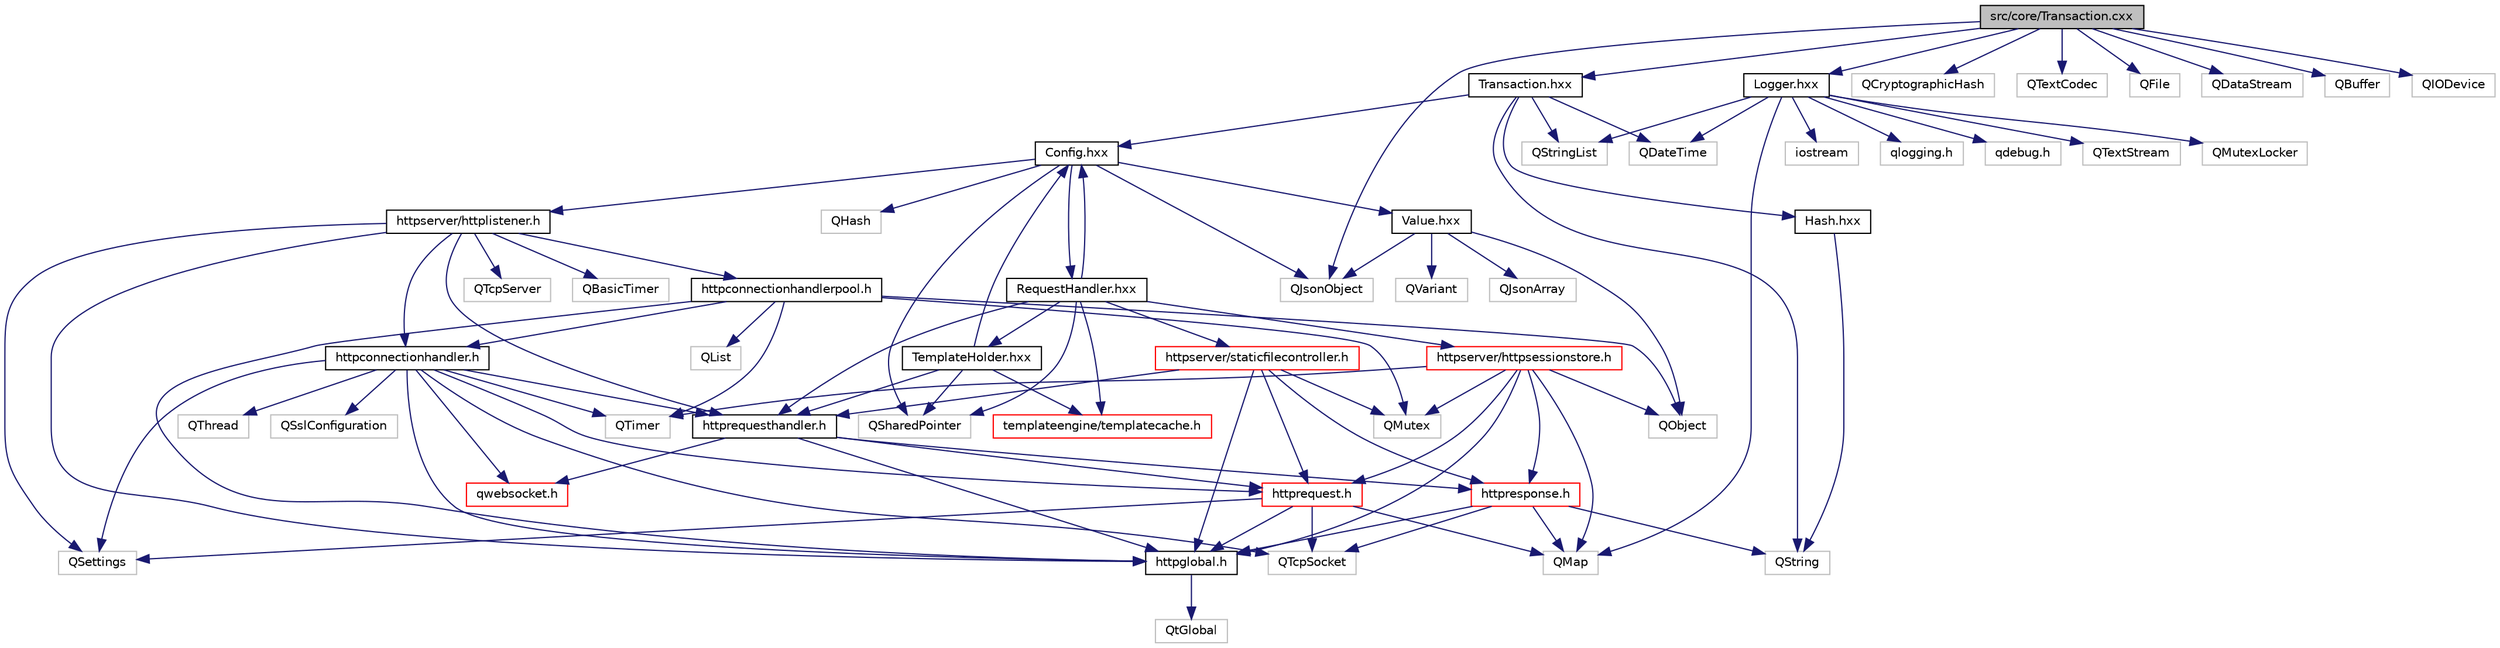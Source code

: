 digraph "src/core/Transaction.cxx"
{
  edge [fontname="Helvetica",fontsize="10",labelfontname="Helvetica",labelfontsize="10"];
  node [fontname="Helvetica",fontsize="10",shape=record];
  Node0 [label="src/core/Transaction.cxx",height=0.2,width=0.4,color="black", fillcolor="grey75", style="filled", fontcolor="black"];
  Node0 -> Node1 [color="midnightblue",fontsize="10",style="solid"];
  Node1 [label="Transaction.hxx",height=0.2,width=0.4,color="black", fillcolor="white", style="filled",URL="$_transaction_8hxx.html"];
  Node1 -> Node2 [color="midnightblue",fontsize="10",style="solid"];
  Node2 [label="Hash.hxx",height=0.2,width=0.4,color="black", fillcolor="white", style="filled",URL="$_hash_8hxx.html"];
  Node2 -> Node3 [color="midnightblue",fontsize="10",style="solid"];
  Node3 [label="QString",height=0.2,width=0.4,color="grey75", fillcolor="white", style="filled"];
  Node1 -> Node4 [color="midnightblue",fontsize="10",style="solid"];
  Node4 [label="Config.hxx",height=0.2,width=0.4,color="black", fillcolor="white", style="filled",URL="$_config_8hxx.html"];
  Node4 -> Node5 [color="midnightblue",fontsize="10",style="solid"];
  Node5 [label="Value.hxx",height=0.2,width=0.4,color="black", fillcolor="white", style="filled",URL="$_value_8hxx_source.html"];
  Node5 -> Node6 [color="midnightblue",fontsize="10",style="solid"];
  Node6 [label="QObject",height=0.2,width=0.4,color="grey75", fillcolor="white", style="filled"];
  Node5 -> Node7 [color="midnightblue",fontsize="10",style="solid"];
  Node7 [label="QVariant",height=0.2,width=0.4,color="grey75", fillcolor="white", style="filled"];
  Node5 -> Node8 [color="midnightblue",fontsize="10",style="solid"];
  Node8 [label="QJsonObject",height=0.2,width=0.4,color="grey75", fillcolor="white", style="filled"];
  Node5 -> Node9 [color="midnightblue",fontsize="10",style="solid"];
  Node9 [label="QJsonArray",height=0.2,width=0.4,color="grey75", fillcolor="white", style="filled"];
  Node4 -> Node10 [color="midnightblue",fontsize="10",style="solid"];
  Node10 [label="httpserver/httplistener.h",height=0.2,width=0.4,color="black", fillcolor="white", style="filled",URL="$httplistener_8h.html"];
  Node10 -> Node11 [color="midnightblue",fontsize="10",style="solid"];
  Node11 [label="QTcpServer",height=0.2,width=0.4,color="grey75", fillcolor="white", style="filled"];
  Node10 -> Node12 [color="midnightblue",fontsize="10",style="solid"];
  Node12 [label="QSettings",height=0.2,width=0.4,color="grey75", fillcolor="white", style="filled"];
  Node10 -> Node13 [color="midnightblue",fontsize="10",style="solid"];
  Node13 [label="QBasicTimer",height=0.2,width=0.4,color="grey75", fillcolor="white", style="filled"];
  Node10 -> Node14 [color="midnightblue",fontsize="10",style="solid"];
  Node14 [label="httpglobal.h",height=0.2,width=0.4,color="black", fillcolor="white", style="filled",URL="$httpglobal_8h.html"];
  Node14 -> Node15 [color="midnightblue",fontsize="10",style="solid"];
  Node15 [label="QtGlobal",height=0.2,width=0.4,color="grey75", fillcolor="white", style="filled"];
  Node10 -> Node16 [color="midnightblue",fontsize="10",style="solid"];
  Node16 [label="httpconnectionhandler.h",height=0.2,width=0.4,color="black", fillcolor="white", style="filled",URL="$httpconnectionhandler_8h.html"];
  Node16 -> Node17 [color="midnightblue",fontsize="10",style="solid"];
  Node17 [label="QSslConfiguration",height=0.2,width=0.4,color="grey75", fillcolor="white", style="filled"];
  Node16 -> Node18 [color="midnightblue",fontsize="10",style="solid"];
  Node18 [label="QTcpSocket",height=0.2,width=0.4,color="grey75", fillcolor="white", style="filled"];
  Node16 -> Node12 [color="midnightblue",fontsize="10",style="solid"];
  Node16 -> Node19 [color="midnightblue",fontsize="10",style="solid"];
  Node19 [label="QTimer",height=0.2,width=0.4,color="grey75", fillcolor="white", style="filled"];
  Node16 -> Node20 [color="midnightblue",fontsize="10",style="solid"];
  Node20 [label="QThread",height=0.2,width=0.4,color="grey75", fillcolor="white", style="filled"];
  Node16 -> Node14 [color="midnightblue",fontsize="10",style="solid"];
  Node16 -> Node21 [color="midnightblue",fontsize="10",style="solid"];
  Node21 [label="httprequest.h",height=0.2,width=0.4,color="red", fillcolor="white", style="filled",URL="$httprequest_8h.html"];
  Node21 -> Node18 [color="midnightblue",fontsize="10",style="solid"];
  Node21 -> Node24 [color="midnightblue",fontsize="10",style="solid"];
  Node24 [label="QMap",height=0.2,width=0.4,color="grey75", fillcolor="white", style="filled"];
  Node21 -> Node12 [color="midnightblue",fontsize="10",style="solid"];
  Node21 -> Node14 [color="midnightblue",fontsize="10",style="solid"];
  Node16 -> Node28 [color="midnightblue",fontsize="10",style="solid"];
  Node28 [label="httprequesthandler.h",height=0.2,width=0.4,color="black", fillcolor="white", style="filled",URL="$httprequesthandler_8h.html"];
  Node28 -> Node14 [color="midnightblue",fontsize="10",style="solid"];
  Node28 -> Node21 [color="midnightblue",fontsize="10",style="solid"];
  Node28 -> Node29 [color="midnightblue",fontsize="10",style="solid"];
  Node29 [label="httpresponse.h",height=0.2,width=0.4,color="red", fillcolor="white", style="filled",URL="$httpresponse_8h.html"];
  Node29 -> Node24 [color="midnightblue",fontsize="10",style="solid"];
  Node29 -> Node3 [color="midnightblue",fontsize="10",style="solid"];
  Node29 -> Node18 [color="midnightblue",fontsize="10",style="solid"];
  Node29 -> Node14 [color="midnightblue",fontsize="10",style="solid"];
  Node28 -> Node32 [color="midnightblue",fontsize="10",style="solid"];
  Node32 [label="qwebsocket.h",height=0.2,width=0.4,color="red", fillcolor="white", style="filled",URL="$qwebsocket_8h_source.html"];
  Node16 -> Node32 [color="midnightblue",fontsize="10",style="solid"];
  Node10 -> Node49 [color="midnightblue",fontsize="10",style="solid"];
  Node49 [label="httpconnectionhandlerpool.h",height=0.2,width=0.4,color="black", fillcolor="white", style="filled",URL="$httpconnectionhandlerpool_8h_source.html"];
  Node49 -> Node31 [color="midnightblue",fontsize="10",style="solid"];
  Node31 [label="QList",height=0.2,width=0.4,color="grey75", fillcolor="white", style="filled"];
  Node49 -> Node19 [color="midnightblue",fontsize="10",style="solid"];
  Node49 -> Node6 [color="midnightblue",fontsize="10",style="solid"];
  Node49 -> Node50 [color="midnightblue",fontsize="10",style="solid"];
  Node50 [label="QMutex",height=0.2,width=0.4,color="grey75", fillcolor="white", style="filled"];
  Node49 -> Node14 [color="midnightblue",fontsize="10",style="solid"];
  Node49 -> Node16 [color="midnightblue",fontsize="10",style="solid"];
  Node10 -> Node28 [color="midnightblue",fontsize="10",style="solid"];
  Node4 -> Node51 [color="midnightblue",fontsize="10",style="solid"];
  Node51 [label="RequestHandler.hxx",height=0.2,width=0.4,color="black", fillcolor="white", style="filled",URL="$_request_handler_8hxx_source.html"];
  Node51 -> Node4 [color="midnightblue",fontsize="10",style="solid"];
  Node51 -> Node52 [color="midnightblue",fontsize="10",style="solid"];
  Node52 [label="TemplateHolder.hxx",height=0.2,width=0.4,color="black", fillcolor="white", style="filled",URL="$_template_holder_8hxx.html"];
  Node52 -> Node4 [color="midnightblue",fontsize="10",style="solid"];
  Node52 -> Node28 [color="midnightblue",fontsize="10",style="solid"];
  Node52 -> Node53 [color="midnightblue",fontsize="10",style="solid"];
  Node53 [label="templateengine/templatecache.h",height=0.2,width=0.4,color="red", fillcolor="white", style="filled",URL="$templatecache_8h_source.html"];
  Node52 -> Node62 [color="midnightblue",fontsize="10",style="solid"];
  Node62 [label="QSharedPointer",height=0.2,width=0.4,color="grey75", fillcolor="white", style="filled"];
  Node51 -> Node28 [color="midnightblue",fontsize="10",style="solid"];
  Node51 -> Node63 [color="midnightblue",fontsize="10",style="solid"];
  Node63 [label="httpserver/httpsessionstore.h",height=0.2,width=0.4,color="red", fillcolor="white", style="filled",URL="$httpsessionstore_8h.html"];
  Node63 -> Node6 [color="midnightblue",fontsize="10",style="solid"];
  Node63 -> Node24 [color="midnightblue",fontsize="10",style="solid"];
  Node63 -> Node19 [color="midnightblue",fontsize="10",style="solid"];
  Node63 -> Node50 [color="midnightblue",fontsize="10",style="solid"];
  Node63 -> Node14 [color="midnightblue",fontsize="10",style="solid"];
  Node63 -> Node29 [color="midnightblue",fontsize="10",style="solid"];
  Node63 -> Node21 [color="midnightblue",fontsize="10",style="solid"];
  Node51 -> Node66 [color="midnightblue",fontsize="10",style="solid"];
  Node66 [label="httpserver/staticfilecontroller.h",height=0.2,width=0.4,color="red", fillcolor="white", style="filled",URL="$staticfilecontroller_8h.html"];
  Node66 -> Node50 [color="midnightblue",fontsize="10",style="solid"];
  Node66 -> Node14 [color="midnightblue",fontsize="10",style="solid"];
  Node66 -> Node21 [color="midnightblue",fontsize="10",style="solid"];
  Node66 -> Node29 [color="midnightblue",fontsize="10",style="solid"];
  Node66 -> Node28 [color="midnightblue",fontsize="10",style="solid"];
  Node51 -> Node53 [color="midnightblue",fontsize="10",style="solid"];
  Node51 -> Node62 [color="midnightblue",fontsize="10",style="solid"];
  Node4 -> Node67 [color="midnightblue",fontsize="10",style="solid"];
  Node67 [label="QHash",height=0.2,width=0.4,color="grey75", fillcolor="white", style="filled"];
  Node4 -> Node62 [color="midnightblue",fontsize="10",style="solid"];
  Node4 -> Node8 [color="midnightblue",fontsize="10",style="solid"];
  Node1 -> Node3 [color="midnightblue",fontsize="10",style="solid"];
  Node1 -> Node68 [color="midnightblue",fontsize="10",style="solid"];
  Node68 [label="QStringList",height=0.2,width=0.4,color="grey75", fillcolor="white", style="filled"];
  Node1 -> Node69 [color="midnightblue",fontsize="10",style="solid"];
  Node69 [label="QDateTime",height=0.2,width=0.4,color="grey75", fillcolor="white", style="filled"];
  Node0 -> Node70 [color="midnightblue",fontsize="10",style="solid"];
  Node70 [label="Logger.hxx",height=0.2,width=0.4,color="black", fillcolor="white", style="filled",URL="$_logger_8hxx.html"];
  Node70 -> Node71 [color="midnightblue",fontsize="10",style="solid"];
  Node71 [label="iostream",height=0.2,width=0.4,color="grey75", fillcolor="white", style="filled"];
  Node70 -> Node72 [color="midnightblue",fontsize="10",style="solid"];
  Node72 [label="qlogging.h",height=0.2,width=0.4,color="grey75", fillcolor="white", style="filled"];
  Node70 -> Node73 [color="midnightblue",fontsize="10",style="solid"];
  Node73 [label="qdebug.h",height=0.2,width=0.4,color="grey75", fillcolor="white", style="filled"];
  Node70 -> Node24 [color="midnightblue",fontsize="10",style="solid"];
  Node70 -> Node68 [color="midnightblue",fontsize="10",style="solid"];
  Node70 -> Node74 [color="midnightblue",fontsize="10",style="solid"];
  Node74 [label="QTextStream",height=0.2,width=0.4,color="grey75", fillcolor="white", style="filled"];
  Node70 -> Node75 [color="midnightblue",fontsize="10",style="solid"];
  Node75 [label="QMutexLocker",height=0.2,width=0.4,color="grey75", fillcolor="white", style="filled"];
  Node70 -> Node69 [color="midnightblue",fontsize="10",style="solid"];
  Node0 -> Node76 [color="midnightblue",fontsize="10",style="solid"];
  Node76 [label="QCryptographicHash",height=0.2,width=0.4,color="grey75", fillcolor="white", style="filled"];
  Node0 -> Node57 [color="midnightblue",fontsize="10",style="solid"];
  Node57 [label="QTextCodec",height=0.2,width=0.4,color="grey75", fillcolor="white", style="filled"];
  Node0 -> Node61 [color="midnightblue",fontsize="10",style="solid"];
  Node61 [label="QFile",height=0.2,width=0.4,color="grey75", fillcolor="white", style="filled"];
  Node0 -> Node77 [color="midnightblue",fontsize="10",style="solid"];
  Node77 [label="QDataStream",height=0.2,width=0.4,color="grey75", fillcolor="white", style="filled"];
  Node0 -> Node8 [color="midnightblue",fontsize="10",style="solid"];
  Node0 -> Node78 [color="midnightblue",fontsize="10",style="solid"];
  Node78 [label="QBuffer",height=0.2,width=0.4,color="grey75", fillcolor="white", style="filled"];
  Node0 -> Node60 [color="midnightblue",fontsize="10",style="solid"];
  Node60 [label="QIODevice",height=0.2,width=0.4,color="grey75", fillcolor="white", style="filled"];
}
